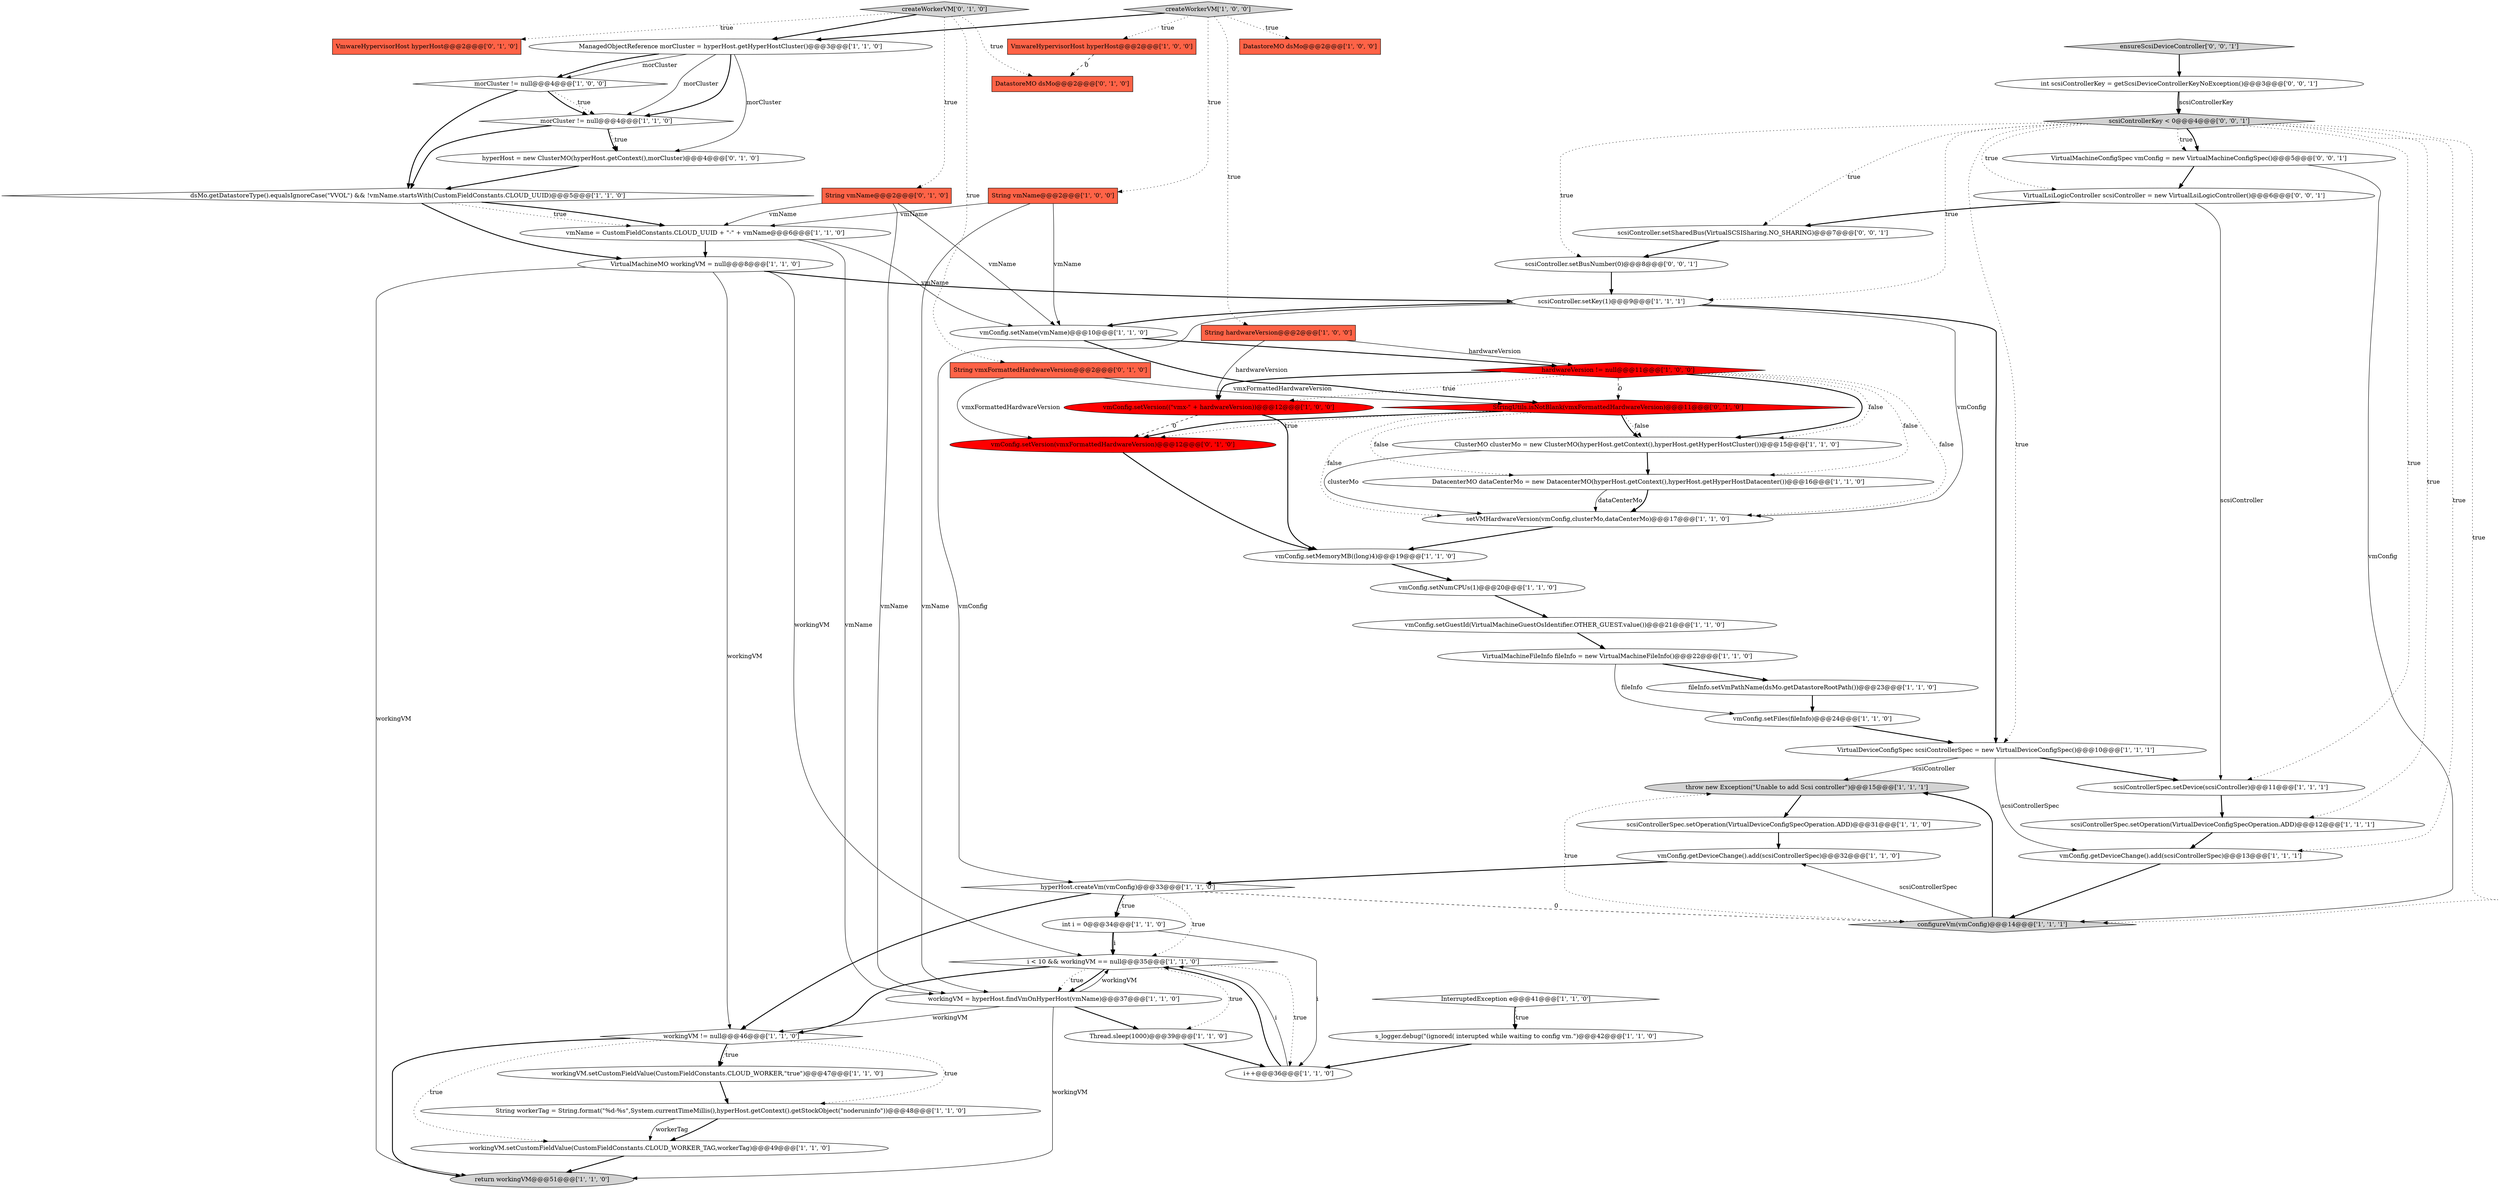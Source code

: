 digraph {
34 [style = filled, label = "VmwareHypervisorHost hyperHost@@@2@@@['1', '0', '0']", fillcolor = tomato, shape = box image = "AAA1AAABBB1BBB"];
15 [style = filled, label = "DatacenterMO dataCenterMo = new DatacenterMO(hyperHost.getContext(),hyperHost.getHyperHostDatacenter())@@@16@@@['1', '1', '0']", fillcolor = white, shape = ellipse image = "AAA0AAABBB1BBB"];
42 [style = filled, label = "scsiController.setKey(1)@@@9@@@['1', '1', '1']", fillcolor = white, shape = ellipse image = "AAA0AAABBB1BBB"];
48 [style = filled, label = "vmConfig.setVersion(vmxFormattedHardwareVersion)@@@12@@@['0', '1', '0']", fillcolor = red, shape = ellipse image = "AAA1AAABBB2BBB"];
56 [style = filled, label = "scsiControllerKey < 0@@@4@@@['0', '0', '1']", fillcolor = lightgray, shape = diamond image = "AAA0AAABBB3BBB"];
37 [style = filled, label = "vmConfig.getDeviceChange().add(scsiControllerSpec)@@@32@@@['1', '1', '0']", fillcolor = white, shape = ellipse image = "AAA0AAABBB1BBB"];
52 [style = filled, label = "DatastoreMO dsMo@@@2@@@['0', '1', '0']", fillcolor = tomato, shape = box image = "AAA1AAABBB2BBB"];
0 [style = filled, label = "scsiControllerSpec.setOperation(VirtualDeviceConfigSpecOperation.ADD)@@@31@@@['1', '1', '0']", fillcolor = white, shape = ellipse image = "AAA0AAABBB1BBB"];
33 [style = filled, label = "vmConfig.setVersion((\"vmx-\" + hardwareVersion))@@@12@@@['1', '0', '0']", fillcolor = red, shape = ellipse image = "AAA1AAABBB1BBB"];
21 [style = filled, label = "fileInfo.setVmPathName(dsMo.getDatastoreRootPath())@@@23@@@['1', '1', '0']", fillcolor = white, shape = ellipse image = "AAA0AAABBB1BBB"];
10 [style = filled, label = "createWorkerVM['1', '0', '0']", fillcolor = lightgray, shape = diamond image = "AAA0AAABBB1BBB"];
28 [style = filled, label = "throw new Exception(\"Unable to add Scsi controller\")@@@15@@@['1', '1', '1']", fillcolor = lightgray, shape = ellipse image = "AAA0AAABBB1BBB"];
24 [style = filled, label = "ClusterMO clusterMo = new ClusterMO(hyperHost.getContext(),hyperHost.getHyperHostCluster())@@@15@@@['1', '1', '0']", fillcolor = white, shape = ellipse image = "AAA0AAABBB1BBB"];
46 [style = filled, label = "VmwareHypervisorHost hyperHost@@@2@@@['0', '1', '0']", fillcolor = tomato, shape = box image = "AAA0AAABBB2BBB"];
47 [style = filled, label = "String vmxFormattedHardwareVersion@@@2@@@['0', '1', '0']", fillcolor = tomato, shape = box image = "AAA0AAABBB2BBB"];
17 [style = filled, label = "i < 10 && workingVM == null@@@35@@@['1', '1', '0']", fillcolor = white, shape = diamond image = "AAA0AAABBB1BBB"];
6 [style = filled, label = "i++@@@36@@@['1', '1', '0']", fillcolor = white, shape = ellipse image = "AAA0AAABBB1BBB"];
9 [style = filled, label = "configureVm(vmConfig)@@@14@@@['1', '1', '1']", fillcolor = lightgray, shape = diamond image = "AAA0AAABBB1BBB"];
11 [style = filled, label = "morCluster != null@@@4@@@['1', '1', '0']", fillcolor = white, shape = diamond image = "AAA0AAABBB1BBB"];
5 [style = filled, label = "workingVM.setCustomFieldValue(CustomFieldConstants.CLOUD_WORKER,\"true\")@@@47@@@['1', '1', '0']", fillcolor = white, shape = ellipse image = "AAA0AAABBB1BBB"];
25 [style = filled, label = "vmConfig.setMemoryMB((long)4)@@@19@@@['1', '1', '0']", fillcolor = white, shape = ellipse image = "AAA0AAABBB1BBB"];
7 [style = filled, label = "vmConfig.setName(vmName)@@@10@@@['1', '1', '0']", fillcolor = white, shape = ellipse image = "AAA0AAABBB1BBB"];
29 [style = filled, label = "workingVM.setCustomFieldValue(CustomFieldConstants.CLOUD_WORKER_TAG,workerTag)@@@49@@@['1', '1', '0']", fillcolor = white, shape = ellipse image = "AAA0AAABBB1BBB"];
40 [style = filled, label = "vmConfig.setGuestId(VirtualMachineGuestOsIdentifier.OTHER_GUEST.value())@@@21@@@['1', '1', '0']", fillcolor = white, shape = ellipse image = "AAA0AAABBB1BBB"];
16 [style = filled, label = "vmName = CustomFieldConstants.CLOUD_UUID + \"-\" + vmName@@@6@@@['1', '1', '0']", fillcolor = white, shape = ellipse image = "AAA0AAABBB1BBB"];
41 [style = filled, label = "InterruptedException e@@@41@@@['1', '1', '0']", fillcolor = white, shape = diamond image = "AAA0AAABBB1BBB"];
51 [style = filled, label = "hyperHost = new ClusterMO(hyperHost.getContext(),morCluster)@@@4@@@['0', '1', '0']", fillcolor = white, shape = ellipse image = "AAA0AAABBB2BBB"];
31 [style = filled, label = "Thread.sleep(1000)@@@39@@@['1', '1', '0']", fillcolor = white, shape = ellipse image = "AAA0AAABBB1BBB"];
18 [style = filled, label = "workingVM != null@@@46@@@['1', '1', '0']", fillcolor = white, shape = diamond image = "AAA0AAABBB1BBB"];
23 [style = filled, label = "VirtualMachineMO workingVM = null@@@8@@@['1', '1', '0']", fillcolor = white, shape = ellipse image = "AAA0AAABBB1BBB"];
2 [style = filled, label = "int i = 0@@@34@@@['1', '1', '0']", fillcolor = white, shape = ellipse image = "AAA0AAABBB1BBB"];
22 [style = filled, label = "setVMHardwareVersion(vmConfig,clusterMo,dataCenterMo)@@@17@@@['1', '1', '0']", fillcolor = white, shape = ellipse image = "AAA0AAABBB1BBB"];
26 [style = filled, label = "VirtualDeviceConfigSpec scsiControllerSpec = new VirtualDeviceConfigSpec()@@@10@@@['1', '1', '1']", fillcolor = white, shape = ellipse image = "AAA0AAABBB1BBB"];
43 [style = filled, label = "return workingVM@@@51@@@['1', '1', '0']", fillcolor = lightgray, shape = ellipse image = "AAA0AAABBB1BBB"];
19 [style = filled, label = "String hardwareVersion@@@2@@@['1', '0', '0']", fillcolor = tomato, shape = box image = "AAA0AAABBB1BBB"];
38 [style = filled, label = "s_logger.debug(\"(ignored( interupted while waiting to config vm.\")@@@42@@@['1', '1', '0']", fillcolor = white, shape = ellipse image = "AAA0AAABBB1BBB"];
13 [style = filled, label = "hyperHost.createVm(vmConfig)@@@33@@@['1', '1', '0']", fillcolor = white, shape = diamond image = "AAA0AAABBB1BBB"];
55 [style = filled, label = "VirtualMachineConfigSpec vmConfig = new VirtualMachineConfigSpec()@@@5@@@['0', '0', '1']", fillcolor = white, shape = ellipse image = "AAA0AAABBB3BBB"];
30 [style = filled, label = "String vmName@@@2@@@['1', '0', '0']", fillcolor = tomato, shape = box image = "AAA0AAABBB1BBB"];
1 [style = filled, label = "vmConfig.setNumCPUs(1)@@@20@@@['1', '1', '0']", fillcolor = white, shape = ellipse image = "AAA0AAABBB1BBB"];
12 [style = filled, label = "dsMo.getDatastoreType().equalsIgnoreCase(\"VVOL\") && !vmName.startsWith(CustomFieldConstants.CLOUD_UUID)@@@5@@@['1', '1', '0']", fillcolor = white, shape = diamond image = "AAA0AAABBB1BBB"];
3 [style = filled, label = "hardwareVersion != null@@@11@@@['1', '0', '0']", fillcolor = red, shape = diamond image = "AAA1AAABBB1BBB"];
54 [style = filled, label = "int scsiControllerKey = getScsiDeviceControllerKeyNoException()@@@3@@@['0', '0', '1']", fillcolor = white, shape = ellipse image = "AAA0AAABBB3BBB"];
35 [style = filled, label = "workingVM = hyperHost.findVmOnHyperHost(vmName)@@@37@@@['1', '1', '0']", fillcolor = white, shape = ellipse image = "AAA0AAABBB1BBB"];
50 [style = filled, label = "createWorkerVM['0', '1', '0']", fillcolor = lightgray, shape = diamond image = "AAA0AAABBB2BBB"];
59 [style = filled, label = "VirtualLsiLogicController scsiController = new VirtualLsiLogicController()@@@6@@@['0', '0', '1']", fillcolor = white, shape = ellipse image = "AAA0AAABBB3BBB"];
32 [style = filled, label = "DatastoreMO dsMo@@@2@@@['1', '0', '0']", fillcolor = tomato, shape = box image = "AAA0AAABBB1BBB"];
53 [style = filled, label = "scsiController.setBusNumber(0)@@@8@@@['0', '0', '1']", fillcolor = white, shape = ellipse image = "AAA0AAABBB3BBB"];
27 [style = filled, label = "scsiControllerSpec.setOperation(VirtualDeviceConfigSpecOperation.ADD)@@@12@@@['1', '1', '1']", fillcolor = white, shape = ellipse image = "AAA0AAABBB1BBB"];
4 [style = filled, label = "morCluster != null@@@4@@@['1', '0', '0']", fillcolor = white, shape = diamond image = "AAA0AAABBB1BBB"];
8 [style = filled, label = "vmConfig.setFiles(fileInfo)@@@24@@@['1', '1', '0']", fillcolor = white, shape = ellipse image = "AAA0AAABBB1BBB"];
49 [style = filled, label = "String vmName@@@2@@@['0', '1', '0']", fillcolor = tomato, shape = box image = "AAA0AAABBB2BBB"];
36 [style = filled, label = "vmConfig.getDeviceChange().add(scsiControllerSpec)@@@13@@@['1', '1', '1']", fillcolor = white, shape = ellipse image = "AAA0AAABBB1BBB"];
14 [style = filled, label = "ManagedObjectReference morCluster = hyperHost.getHyperHostCluster()@@@3@@@['1', '1', '0']", fillcolor = white, shape = ellipse image = "AAA0AAABBB1BBB"];
58 [style = filled, label = "ensureScsiDeviceController['0', '0', '1']", fillcolor = lightgray, shape = diamond image = "AAA0AAABBB3BBB"];
20 [style = filled, label = "VirtualMachineFileInfo fileInfo = new VirtualMachineFileInfo()@@@22@@@['1', '1', '0']", fillcolor = white, shape = ellipse image = "AAA0AAABBB1BBB"];
45 [style = filled, label = "StringUtils.isNotBlank(vmxFormattedHardwareVersion)@@@11@@@['0', '1', '0']", fillcolor = red, shape = diamond image = "AAA1AAABBB2BBB"];
44 [style = filled, label = "scsiControllerSpec.setDevice(scsiController)@@@11@@@['1', '1', '1']", fillcolor = white, shape = ellipse image = "AAA0AAABBB1BBB"];
39 [style = filled, label = "String workerTag = String.format(\"%d-%s\",System.currentTimeMillis(),hyperHost.getContext().getStockObject(\"noderuninfo\"))@@@48@@@['1', '1', '0']", fillcolor = white, shape = ellipse image = "AAA0AAABBB1BBB"];
57 [style = filled, label = "scsiController.setSharedBus(VirtualSCSISharing.NO_SHARING)@@@7@@@['0', '0', '1']", fillcolor = white, shape = ellipse image = "AAA0AAABBB3BBB"];
26->28 [style = solid, label="scsiController"];
54->56 [style = bold, label=""];
25->1 [style = bold, label=""];
56->42 [style = dotted, label="true"];
3->24 [style = bold, label=""];
56->27 [style = dotted, label="true"];
17->6 [style = dotted, label="true"];
15->22 [style = solid, label="dataCenterMo"];
11->51 [style = dotted, label="true"];
50->52 [style = dotted, label="true"];
10->34 [style = dotted, label="true"];
3->33 [style = dotted, label="true"];
17->35 [style = dotted, label="true"];
21->8 [style = bold, label=""];
59->57 [style = bold, label=""];
3->15 [style = dotted, label="false"];
55->9 [style = solid, label="vmConfig"];
19->33 [style = solid, label="hardwareVersion"];
40->20 [style = bold, label=""];
45->48 [style = bold, label=""];
10->30 [style = dotted, label="true"];
41->38 [style = dotted, label="true"];
45->24 [style = bold, label=""];
10->32 [style = dotted, label="true"];
9->37 [style = solid, label="scsiControllerSpec"];
28->0 [style = bold, label=""];
49->7 [style = solid, label="vmName"];
31->6 [style = bold, label=""];
18->39 [style = dotted, label="true"];
33->25 [style = bold, label=""];
45->22 [style = dotted, label="false"];
16->35 [style = solid, label="vmName"];
59->44 [style = solid, label="scsiController"];
29->43 [style = bold, label=""];
14->11 [style = bold, label=""];
9->28 [style = dotted, label="true"];
39->29 [style = bold, label=""];
17->35 [style = bold, label=""];
35->31 [style = bold, label=""];
22->25 [style = bold, label=""];
13->17 [style = dotted, label="true"];
11->51 [style = bold, label=""];
36->9 [style = bold, label=""];
56->36 [style = dotted, label="true"];
55->59 [style = bold, label=""];
5->39 [style = bold, label=""];
10->14 [style = bold, label=""];
16->7 [style = solid, label="vmName"];
11->12 [style = bold, label=""];
3->33 [style = bold, label=""];
13->9 [style = dashed, label="0"];
58->54 [style = bold, label=""];
14->4 [style = solid, label="morCluster"];
38->6 [style = bold, label=""];
14->51 [style = solid, label="morCluster"];
47->45 [style = solid, label="vmxFormattedHardwareVersion"];
49->16 [style = solid, label="vmName"];
45->48 [style = dotted, label="true"];
34->52 [style = dashed, label="0"];
41->38 [style = bold, label=""];
18->5 [style = dotted, label="true"];
42->7 [style = bold, label=""];
2->17 [style = solid, label="i"];
37->13 [style = bold, label=""];
57->53 [style = bold, label=""];
13->18 [style = bold, label=""];
14->4 [style = bold, label=""];
35->17 [style = solid, label="workingVM"];
18->29 [style = dotted, label="true"];
2->17 [style = bold, label=""];
6->17 [style = bold, label=""];
50->49 [style = dotted, label="true"];
56->55 [style = dotted, label="true"];
23->18 [style = solid, label="workingVM"];
33->48 [style = dashed, label="0"];
39->29 [style = solid, label="workerTag"];
51->12 [style = bold, label=""];
47->48 [style = solid, label="vmxFormattedHardwareVersion"];
53->42 [style = bold, label=""];
4->11 [style = dotted, label="true"];
30->16 [style = solid, label="vmName"];
50->14 [style = bold, label=""];
16->23 [style = bold, label=""];
56->26 [style = dotted, label="true"];
15->22 [style = bold, label=""];
23->42 [style = bold, label=""];
9->28 [style = bold, label=""];
13->2 [style = dotted, label="true"];
45->24 [style = dotted, label="false"];
42->13 [style = solid, label="vmConfig"];
50->46 [style = dotted, label="true"];
23->17 [style = solid, label="workingVM"];
26->44 [style = bold, label=""];
10->19 [style = dotted, label="true"];
3->45 [style = dashed, label="0"];
56->44 [style = dotted, label="true"];
56->57 [style = dotted, label="true"];
35->43 [style = solid, label="workingVM"];
4->12 [style = bold, label=""];
3->22 [style = dotted, label="false"];
42->22 [style = solid, label="vmConfig"];
20->8 [style = solid, label="fileInfo"];
13->2 [style = bold, label=""];
24->15 [style = bold, label=""];
42->26 [style = bold, label=""];
27->36 [style = bold, label=""];
30->7 [style = solid, label="vmName"];
0->37 [style = bold, label=""];
1->40 [style = bold, label=""];
2->6 [style = solid, label="i"];
49->35 [style = solid, label="vmName"];
19->3 [style = solid, label="hardwareVersion"];
12->16 [style = bold, label=""];
45->15 [style = dotted, label="false"];
50->47 [style = dotted, label="true"];
35->18 [style = solid, label="workingVM"];
7->3 [style = bold, label=""];
30->35 [style = solid, label="vmName"];
20->21 [style = bold, label=""];
7->45 [style = bold, label=""];
17->31 [style = dotted, label="true"];
18->43 [style = bold, label=""];
12->16 [style = dotted, label="true"];
6->17 [style = solid, label="i"];
56->59 [style = dotted, label="true"];
18->5 [style = bold, label=""];
56->53 [style = dotted, label="true"];
24->22 [style = solid, label="clusterMo"];
48->25 [style = bold, label=""];
12->23 [style = bold, label=""];
14->11 [style = solid, label="morCluster"];
23->43 [style = solid, label="workingVM"];
44->27 [style = bold, label=""];
4->11 [style = bold, label=""];
3->24 [style = dotted, label="false"];
56->9 [style = dotted, label="true"];
54->56 [style = solid, label="scsiControllerKey"];
26->36 [style = solid, label="scsiControllerSpec"];
17->18 [style = bold, label=""];
56->55 [style = bold, label=""];
8->26 [style = bold, label=""];
}
